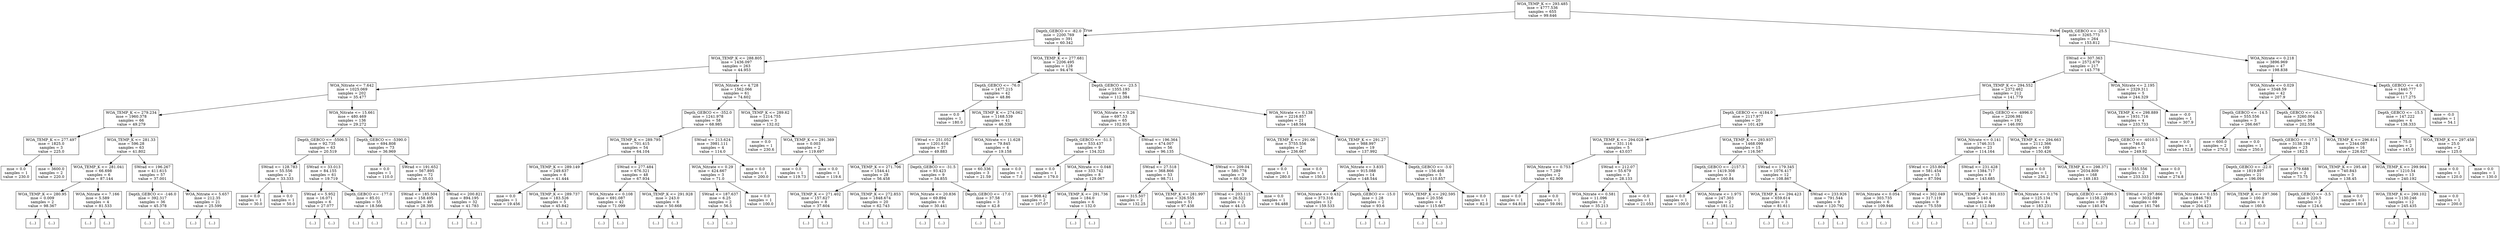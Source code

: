 digraph Tree {
node [shape=box] ;
0 [label="WOA_TEMP_K <= 293.485\nmse = 4777.536\nsamples = 655\nvalue = 99.646"] ;
1 [label="Depth_GEBCO <= -82.0\nmse = 2200.769\nsamples = 391\nvalue = 60.342"] ;
0 -> 1 [labeldistance=2.5, labelangle=45, headlabel="True"] ;
2 [label="WOA_TEMP_K <= 288.805\nmse = 1436.097\nsamples = 263\nvalue = 44.953"] ;
1 -> 2 ;
3 [label="WOA_Nitrate <= 7.642\nmse = 1025.069\nsamples = 202\nvalue = 35.477"] ;
2 -> 3 ;
4 [label="WOA_TEMP_K <= 279.234\nmse = 1960.378\nsamples = 66\nvalue = 49.279"] ;
3 -> 4 ;
5 [label="WOA_TEMP_K <= 277.497\nmse = 1825.0\nsamples = 3\nvalue = 225.0"] ;
4 -> 5 ;
6 [label="mse = 0.0\nsamples = 1\nvalue = 230.0"] ;
5 -> 6 ;
7 [label="mse = 3600.0\nsamples = 2\nvalue = 220.0"] ;
5 -> 7 ;
8 [label="WOA_TEMP_K <= 281.33\nmse = 596.28\nsamples = 63\nvalue = 41.802"] ;
4 -> 8 ;
9 [label="WOA_TEMP_K <= 281.041\nmse = 66.698\nsamples = 6\nvalue = 87.144"] ;
8 -> 9 ;
10 [label="WOA_TEMP_K <= 280.95\nmse = 0.009\nsamples = 2\nvalue = 98.367"] ;
9 -> 10 ;
11 [label="(...)"] ;
10 -> 11 ;
12 [label="(...)"] ;
10 -> 12 ;
13 [label="WOA_Nitrate <= 7.166\nmse = 5.589\nsamples = 4\nvalue = 81.533"] ;
9 -> 13 ;
14 [label="(...)"] ;
13 -> 14 ;
17 [label="(...)"] ;
13 -> 17 ;
20 [label="SWrad <= 196.267\nmse = 411.615\nsamples = 57\nvalue = 37.001"] ;
8 -> 20 ;
21 [label="Depth_GEBCO <= -146.0\nmse = 392.317\nsamples = 36\nvalue = 45.378"] ;
20 -> 21 ;
22 [label="(...)"] ;
21 -> 22 ;
67 [label="(...)"] ;
21 -> 67 ;
76 [label="WOA_Nitrate <= 5.657\nmse = 212.35\nsamples = 21\nvalue = 25.599"] ;
20 -> 76 ;
77 [label="(...)"] ;
76 -> 77 ;
94 [label="(...)"] ;
76 -> 94 ;
97 [label="WOA_Nitrate <= 15.661\nmse = 480.469\nsamples = 136\nvalue = 29.272"] ;
3 -> 97 ;
98 [label="Depth_GEBCO <= -5506.5\nmse = 92.735\nsamples = 63\nvalue = 20.519"] ;
97 -> 98 ;
99 [label="SWrad <= 128.783\nmse = 55.556\nsamples = 2\nvalue = 33.333"] ;
98 -> 99 ;
100 [label="mse = 0.0\nsamples = 1\nvalue = 30.0"] ;
99 -> 100 ;
101 [label="mse = 0.0\nsamples = 1\nvalue = 50.0"] ;
99 -> 101 ;
102 [label="SWrad <= 33.013\nmse = 84.155\nsamples = 61\nvalue = 19.719"] ;
98 -> 102 ;
103 [label="SWrad <= 5.952\nmse = 16.071\nsamples = 6\nvalue = 27.077"] ;
102 -> 103 ;
104 [label="(...)"] ;
103 -> 104 ;
105 [label="(...)"] ;
103 -> 105 ;
114 [label="Depth_GEBCO <= -177.0\nmse = 85.01\nsamples = 55\nvalue = 18.566"] ;
102 -> 114 ;
115 [label="(...)"] ;
114 -> 115 ;
164 [label="(...)"] ;
114 -> 164 ;
181 [label="Depth_GEBCO <= -5390.0\nmse = 694.808\nsamples = 73\nvalue = 36.969"] ;
97 -> 181 ;
182 [label="mse = 0.0\nsamples = 1\nvalue = 110.0"] ;
181 -> 182 ;
183 [label="SWrad <= 191.652\nmse = 567.895\nsamples = 72\nvalue = 35.03"] ;
181 -> 183 ;
184 [label="SWrad <= 185.504\nmse = 158.495\nsamples = 40\nvalue = 28.395"] ;
183 -> 184 ;
185 [label="(...)"] ;
184 -> 185 ;
242 [label="(...)"] ;
184 -> 242 ;
263 [label="SWrad <= 200.821\nmse = 894.195\nsamples = 32\nvalue = 41.783"] ;
183 -> 263 ;
264 [label="(...)"] ;
263 -> 264 ;
269 [label="(...)"] ;
263 -> 269 ;
314 [label="WOA_Nitrate <= 4.728\nmse = 1562.066\nsamples = 61\nvalue = 74.602"] ;
2 -> 314 ;
315 [label="Depth_GEBCO <= -352.0\nmse = 1241.978\nsamples = 58\nvalue = 68.985"] ;
314 -> 315 ;
316 [label="WOA_TEMP_K <= 289.795\nmse = 701.415\nsamples = 54\nvalue = 64.104"] ;
315 -> 316 ;
317 [label="WOA_TEMP_K <= 289.149\nmse = 249.637\nsamples = 6\nvalue = 41.444"] ;
316 -> 317 ;
318 [label="mse = 0.0\nsamples = 1\nvalue = 19.456"] ;
317 -> 318 ;
319 [label="WOA_TEMP_K <= 289.737\nmse = 183.526\nsamples = 5\nvalue = 45.842"] ;
317 -> 319 ;
320 [label="(...)"] ;
319 -> 320 ;
327 [label="(...)"] ;
319 -> 327 ;
328 [label="SWrad <= 277.484\nmse = 676.321\nsamples = 48\nvalue = 67.934"] ;
316 -> 328 ;
329 [label="WOA_Nitrate <= 0.108\nmse = 691.087\nsamples = 42\nvalue = 71.099"] ;
328 -> 329 ;
330 [label="(...)"] ;
329 -> 330 ;
337 [label="(...)"] ;
329 -> 337 ;
404 [label="WOA_TEMP_K <= 291.928\nmse = 243.0\nsamples = 6\nvalue = 50.668"] ;
328 -> 404 ;
405 [label="(...)"] ;
404 -> 405 ;
406 [label="(...)"] ;
404 -> 406 ;
413 [label="SWrad <= 213.624\nmse = 3981.111\nsamples = 4\nvalue = 114.0"] ;
315 -> 413 ;
414 [label="WOA_Nitrate <= 0.29\nmse = 424.667\nsamples = 3\nvalue = 71.0"] ;
413 -> 414 ;
415 [label="SWrad <= 187.637\nmse = 6.25\nsamples = 2\nvalue = 56.5"] ;
414 -> 415 ;
416 [label="(...)"] ;
415 -> 416 ;
417 [label="(...)"] ;
415 -> 417 ;
418 [label="mse = 0.0\nsamples = 1\nvalue = 100.0"] ;
414 -> 418 ;
419 [label="mse = 0.0\nsamples = 1\nvalue = 200.0"] ;
413 -> 419 ;
420 [label="WOA_TEMP_K <= 289.62\nmse = 1214.755\nsamples = 3\nvalue = 132.02"] ;
314 -> 420 ;
421 [label="mse = 0.0\nsamples = 1\nvalue = 230.6"] ;
420 -> 421 ;
422 [label="WOA_TEMP_K <= 291.369\nmse = 0.003\nsamples = 2\nvalue = 119.697"] ;
420 -> 422 ;
423 [label="mse = 0.0\nsamples = 1\nvalue = 119.73"] ;
422 -> 423 ;
424 [label="mse = 0.0\nsamples = 1\nvalue = 119.6"] ;
422 -> 424 ;
425 [label="WOA_TEMP_K <= 277.681\nmse = 2206.495\nsamples = 128\nvalue = 94.476"] ;
1 -> 425 ;
426 [label="Depth_GEBCO <= -76.0\nmse = 1477.215\nsamples = 42\nvalue = 48.86"] ;
425 -> 426 ;
427 [label="mse = 0.0\nsamples = 1\nvalue = 180.0"] ;
426 -> 427 ;
428 [label="WOA_TEMP_K <= 274.062\nmse = 1168.539\nsamples = 41\nvalue = 46.338"] ;
426 -> 428 ;
429 [label="SWrad <= 251.052\nmse = 1201.616\nsamples = 37\nvalue = 49.883"] ;
428 -> 429 ;
430 [label="WOA_TEMP_K <= 271.706\nmse = 1544.41\nsamples = 28\nvalue = 56.458"] ;
429 -> 430 ;
431 [label="WOA_TEMP_K <= 271.402\nmse = 157.627\nsamples = 8\nvalue = 37.604"] ;
430 -> 431 ;
432 [label="(...)"] ;
431 -> 432 ;
433 [label="(...)"] ;
431 -> 433 ;
440 [label="WOA_TEMP_K <= 272.853\nmse = 1848.674\nsamples = 20\nvalue = 62.743"] ;
430 -> 440 ;
441 [label="(...)"] ;
440 -> 441 ;
446 [label="(...)"] ;
440 -> 446 ;
449 [label="Depth_GEBCO <= -31.5\nmse = 93.423\nsamples = 9\nvalue = 34.855"] ;
429 -> 449 ;
450 [label="WOA_Nitrate <= 20.836\nmse = 69.894\nsamples = 6\nvalue = 30.441"] ;
449 -> 450 ;
451 [label="(...)"] ;
450 -> 451 ;
452 [label="(...)"] ;
450 -> 452 ;
453 [label="Depth_GEBCO <= -17.0\nmse = 37.58\nsamples = 3\nvalue = 42.8"] ;
449 -> 453 ;
454 [label="(...)"] ;
453 -> 454 ;
455 [label="(...)"] ;
453 -> 455 ;
456 [label="WOA_Nitrate <= 11.628\nmse = 79.845\nsamples = 4\nvalue = 19.158"] ;
428 -> 456 ;
457 [label="mse = 60.336\nsamples = 3\nvalue = 21.59"] ;
456 -> 457 ;
458 [label="mse = 0.0\nsamples = 1\nvalue = 7.0"] ;
456 -> 458 ;
459 [label="Depth_GEBCO <= -23.5\nmse = 1355.193\nsamples = 86\nvalue = 112.384"] ;
425 -> 459 ;
460 [label="WOA_Nitrate <= 0.26\nmse = 697.53\nsamples = 65\nvalue = 102.916"] ;
459 -> 460 ;
461 [label="Depth_GEBCO <= -51.5\nmse = 533.437\nsamples = 9\nvalue = 134.323"] ;
460 -> 461 ;
462 [label="mse = 0.0\nsamples = 1\nvalue = 179.0"] ;
461 -> 462 ;
463 [label="WOA_Nitrate <= 0.048\nmse = 333.742\nsamples = 8\nvalue = 129.067"] ;
461 -> 463 ;
464 [label="mse = 908.42\nsamples = 2\nvalue = 107.07"] ;
463 -> 464 ;
465 [label="WOA_TEMP_K <= 291.736\nmse = 184.0\nsamples = 6\nvalue = 132.0"] ;
463 -> 465 ;
466 [label="(...)"] ;
465 -> 466 ;
467 [label="(...)"] ;
465 -> 467 ;
468 [label="SWrad <= 196.364\nmse = 474.007\nsamples = 56\nvalue = 96.135"] ;
460 -> 468 ;
469 [label="SWrad <= 27.518\nmse = 368.866\nsamples = 53\nvalue = 98.711"] ;
468 -> 469 ;
470 [label="mse = 315.507\nsamples = 2\nvalue = 132.25"] ;
469 -> 470 ;
471 [label="WOA_TEMP_K <= 281.997\nmse = 326.555\nsamples = 51\nvalue = 97.438"] ;
469 -> 471 ;
472 [label="(...)"] ;
471 -> 472 ;
493 [label="(...)"] ;
471 -> 493 ;
546 [label="SWrad <= 209.04\nmse = 580.778\nsamples = 3\nvalue = 60.929"] ;
468 -> 546 ;
547 [label="SWrad <= 203.115\nmse = 26.522\nsamples = 2\nvalue = 44.15"] ;
546 -> 547 ;
548 [label="(...)"] ;
547 -> 548 ;
549 [label="(...)"] ;
547 -> 549 ;
550 [label="mse = 0.0\nsamples = 1\nvalue = 94.488"] ;
546 -> 550 ;
551 [label="WOA_Nitrate <= 0.138\nmse = 2216.857\nsamples = 21\nvalue = 148.564"] ;
459 -> 551 ;
552 [label="WOA_TEMP_K <= 291.06\nmse = 3755.556\nsamples = 2\nvalue = 236.667"] ;
551 -> 552 ;
553 [label="mse = 0.0\nsamples = 1\nvalue = 280.0"] ;
552 -> 553 ;
554 [label="mse = 0.0\nsamples = 1\nvalue = 150.0"] ;
552 -> 554 ;
555 [label="WOA_TEMP_K <= 291.27\nmse = 988.997\nsamples = 19\nvalue = 137.992"] ;
551 -> 555 ;
556 [label="WOA_Nitrate <= 3.835\nmse = 915.088\nsamples = 14\nvalue = 148.544"] ;
555 -> 556 ;
557 [label="WOA_Nitrate <= 0.432\nmse = 373.316\nsamples = 12\nvalue = 159.533"] ;
556 -> 557 ;
558 [label="(...)"] ;
557 -> 558 ;
561 [label="(...)"] ;
557 -> 561 ;
580 [label="Depth_GEBCO <= -15.0\nmse = 1.28\nsamples = 2\nvalue = 93.6"] ;
556 -> 580 ;
581 [label="(...)"] ;
580 -> 581 ;
582 [label="(...)"] ;
580 -> 582 ;
583 [label="Depth_GEBCO <= -3.0\nmse = 156.408\nsamples = 5\nvalue = 110.857"] ;
555 -> 583 ;
584 [label="WOA_TEMP_K <= 292.595\nmse = 20.556\nsamples = 4\nvalue = 115.667"] ;
583 -> 584 ;
585 [label="(...)"] ;
584 -> 585 ;
590 [label="(...)"] ;
584 -> 590 ;
591 [label="mse = 0.0\nsamples = 1\nvalue = 82.0"] ;
583 -> 591 ;
592 [label="Depth_GEBCO <= -25.5\nmse = 3265.773\nsamples = 264\nvalue = 153.812"] ;
0 -> 592 [labeldistance=2.5, labelangle=-45, headlabel="False"] ;
593 [label="SWrad <= 307.363\nmse = 2572.679\nsamples = 217\nvalue = 143.778"] ;
592 -> 593 ;
594 [label="WOA_TEMP_K <= 294.552\nmse = 2372.462\nsamples = 212\nvalue = 141.779"] ;
593 -> 594 ;
595 [label="Depth_GEBCO <= -4184.0\nmse = 2117.977\nsamples = 20\nvalue = 101.429"] ;
594 -> 595 ;
596 [label="WOA_TEMP_K <= 294.028\nmse = 331.116\nsamples = 5\nvalue = 43.037"] ;
595 -> 596 ;
597 [label="WOA_Nitrate <= 0.753\nmse = 7.289\nsamples = 2\nvalue = 62.909"] ;
596 -> 597 ;
598 [label="mse = 0.0\nsamples = 1\nvalue = 64.818"] ;
597 -> 598 ;
599 [label="mse = 0.0\nsamples = 1\nvalue = 59.091"] ;
597 -> 599 ;
600 [label="SWrad <= 212.07\nmse = 55.679\nsamples = 3\nvalue = 28.133"] ;
596 -> 600 ;
601 [label="WOA_Nitrate <= 0.581\nmse = 11.096\nsamples = 2\nvalue = 35.213"] ;
600 -> 601 ;
602 [label="(...)"] ;
601 -> 602 ;
603 [label="(...)"] ;
601 -> 603 ;
604 [label="mse = -0.0\nsamples = 1\nvalue = 21.053"] ;
600 -> 604 ;
605 [label="WOA_TEMP_K <= 293.937\nmse = 1468.099\nsamples = 15\nvalue = 116.567"] ;
595 -> 605 ;
606 [label="Depth_GEBCO <= -2157.5\nmse = 1419.308\nsamples = 3\nvalue = 160.84"] ;
605 -> 606 ;
607 [label="mse = 0.0\nsamples = 1\nvalue = 100.0"] ;
606 -> 607 ;
608 [label="WOA_Nitrate <= 1.975\nmse = 247.303\nsamples = 2\nvalue = 181.12"] ;
606 -> 608 ;
609 [label="(...)"] ;
608 -> 609 ;
610 [label="(...)"] ;
608 -> 610 ;
611 [label="SWrad <= 179.345\nmse = 1076.417\nsamples = 12\nvalue = 108.867"] ;
605 -> 611 ;
612 [label="WOA_TEMP_K <= 294.423\nmse = 659.614\nsamples = 3\nvalue = 81.611"] ;
611 -> 612 ;
613 [label="(...)"] ;
612 -> 613 ;
616 [label="(...)"] ;
612 -> 616 ;
617 [label="SWrad <= 233.926\nmse = 791.544\nsamples = 9\nvalue = 120.792"] ;
611 -> 617 ;
618 [label="(...)"] ;
617 -> 618 ;
625 [label="(...)"] ;
617 -> 625 ;
630 [label="Depth_GEBCO <= -4996.0\nmse = 2206.981\nsamples = 192\nvalue = 146.093"] ;
594 -> 630 ;
631 [label="WOA_Nitrate <= 0.141\nmse = 1746.315\nsamples = 23\nvalue = 114.164"] ;
630 -> 631 ;
632 [label="SWrad <= 253.804\nmse = 581.454\nsamples = 15\nvalue = 87.594"] ;
631 -> 632 ;
633 [label="WOA_Nitrate <= 0.054\nmse = 303.735\nsamples = 6\nvalue = 109.946"] ;
632 -> 633 ;
634 [label="(...)"] ;
633 -> 634 ;
639 [label="(...)"] ;
633 -> 639 ;
644 [label="SWrad <= 302.049\nmse = 317.119\nsamples = 9\nvalue = 75.559"] ;
632 -> 644 ;
645 [label="(...)"] ;
644 -> 645 ;
660 [label="(...)"] ;
644 -> 660 ;
661 [label="SWrad <= 231.428\nmse = 1384.717\nsamples = 8\nvalue = 143.685"] ;
631 -> 661 ;
662 [label="WOA_TEMP_K <= 301.033\nmse = 140.4\nsamples = 4\nvalue = 112.049"] ;
661 -> 662 ;
663 [label="(...)"] ;
662 -> 663 ;
666 [label="(...)"] ;
662 -> 666 ;
669 [label="WOA_Nitrate <= 0.176\nmse = 125.134\nsamples = 4\nvalue = 183.231"] ;
661 -> 669 ;
670 [label="(...)"] ;
669 -> 670 ;
671 [label="(...)"] ;
669 -> 671 ;
676 [label="WOA_TEMP_K <= 294.663\nmse = 2112.366\nsamples = 169\nvalue = 150.426"] ;
630 -> 676 ;
677 [label="mse = 0.0\nsamples = 1\nvalue = 236.2"] ;
676 -> 677 ;
678 [label="WOA_TEMP_K <= 298.371\nmse = 2034.809\nsamples = 168\nvalue = 149.183"] ;
676 -> 678 ;
679 [label="Depth_GEBCO <= -4990.5\nmse = 1158.223\nsamples = 99\nvalue = 140.474"] ;
678 -> 679 ;
680 [label="(...)"] ;
679 -> 680 ;
681 [label="(...)"] ;
679 -> 681 ;
840 [label="SWrad <= 297.866\nmse = 3032.049\nsamples = 69\nvalue = 161.746"] ;
678 -> 840 ;
841 [label="(...)"] ;
840 -> 841 ;
940 [label="(...)"] ;
840 -> 940 ;
945 [label="WOA_Nitrate <= 2.195\nmse = 2329.311\nsamples = 5\nvalue = 244.329"] ;
593 -> 945 ;
946 [label="WOA_TEMP_K <= 298.889\nmse = 1931.716\nsamples = 4\nvalue = 233.733"] ;
945 -> 946 ;
947 [label="Depth_GEBCO <= -4010.5\nmse = 746.01\nsamples = 3\nvalue = 249.92"] ;
946 -> 947 ;
948 [label="mse = 555.556\nsamples = 2\nvalue = 233.333"] ;
947 -> 948 ;
949 [label="mse = 0.0\nsamples = 1\nvalue = 274.8"] ;
947 -> 949 ;
950 [label="mse = 0.0\nsamples = 1\nvalue = 152.8"] ;
946 -> 950 ;
951 [label="mse = -0.0\nsamples = 1\nvalue = 307.9"] ;
945 -> 951 ;
952 [label="WOA_Nitrate <= 0.218\nmse = 3896.969\nsamples = 47\nvalue = 198.838"] ;
592 -> 952 ;
953 [label="WOA_Nitrate <= 0.029\nmse = 3348.59\nsamples = 42\nvalue = 207.9"] ;
952 -> 953 ;
954 [label="Depth_GEBCO <= -14.5\nmse = 555.556\nsamples = 3\nvalue = 266.667"] ;
953 -> 954 ;
955 [label="mse = 600.0\nsamples = 2\nvalue = 270.0"] ;
954 -> 955 ;
956 [label="mse = 0.0\nsamples = 1\nvalue = 250.0"] ;
954 -> 956 ;
957 [label="Depth_GEBCO <= -16.5\nmse = 3260.004\nsamples = 39\nvalue = 202.558"] ;
953 -> 957 ;
958 [label="Depth_GEBCO <= -17.5\nmse = 3138.194\nsamples = 23\nvalue = 182.5"] ;
957 -> 958 ;
959 [label="Depth_GEBCO <= -22.0\nmse = 1819.897\nsamples = 21\nvalue = 196.094"] ;
958 -> 959 ;
960 [label="WOA_Nitrate <= 0.155\nmse = 1846.783\nsamples = 17\nvalue = 204.423"] ;
959 -> 960 ;
961 [label="(...)"] ;
960 -> 961 ;
970 [label="(...)"] ;
960 -> 970 ;
973 [label="WOA_TEMP_K <= 297.366\nmse = 100.0\nsamples = 4\nvalue = 160.0"] ;
959 -> 973 ;
974 [label="(...)"] ;
973 -> 974 ;
975 [label="(...)"] ;
973 -> 975 ;
976 [label="mse = 379.688\nsamples = 2\nvalue = 73.75"] ;
958 -> 976 ;
977 [label="WOA_TEMP_K <= 296.814\nmse = 2344.087\nsamples = 16\nvalue = 226.627"] ;
957 -> 977 ;
978 [label="WOA_TEMP_K <= 295.48\nmse = 740.843\nsamples = 3\nvalue = 138.45"] ;
977 -> 978 ;
979 [label="Depth_GEBCO <= -3.5\nmse = 220.5\nsamples = 2\nvalue = 124.6"] ;
978 -> 979 ;
980 [label="(...)"] ;
979 -> 980 ;
981 [label="(...)"] ;
979 -> 981 ;
982 [label="mse = 0.0\nsamples = 1\nvalue = 180.0"] ;
978 -> 982 ;
983 [label="WOA_TEMP_K <= 299.964\nmse = 1210.54\nsamples = 13\nvalue = 240.192"] ;
977 -> 983 ;
984 [label="WOA_TEMP_K <= 299.102\nmse = 1130.246\nsamples = 12\nvalue = 245.435"] ;
983 -> 984 ;
985 [label="(...)"] ;
984 -> 985 ;
994 [label="(...)"] ;
984 -> 994 ;
997 [label="mse = 0.0\nsamples = 1\nvalue = 200.0"] ;
983 -> 997 ;
998 [label="Depth_GEBCO <= -4.0\nmse = 1440.777\nsamples = 5\nvalue = 117.275"] ;
952 -> 998 ;
999 [label="Depth_GEBCO <= -15.5\nmse = 147.222\nsamples = 4\nvalue = 138.333"] ;
998 -> 999 ;
1000 [label="mse = 75.0\nsamples = 2\nvalue = 145.0"] ;
999 -> 1000 ;
1001 [label="WOA_TEMP_K <= 297.458\nmse = 25.0\nsamples = 2\nvalue = 125.0"] ;
999 -> 1001 ;
1002 [label="mse = 0.0\nsamples = 1\nvalue = 120.0"] ;
1001 -> 1002 ;
1003 [label="mse = 0.0\nsamples = 1\nvalue = 130.0"] ;
1001 -> 1003 ;
1004 [label="mse = -0.0\nsamples = 1\nvalue = 54.1"] ;
998 -> 1004 ;
}